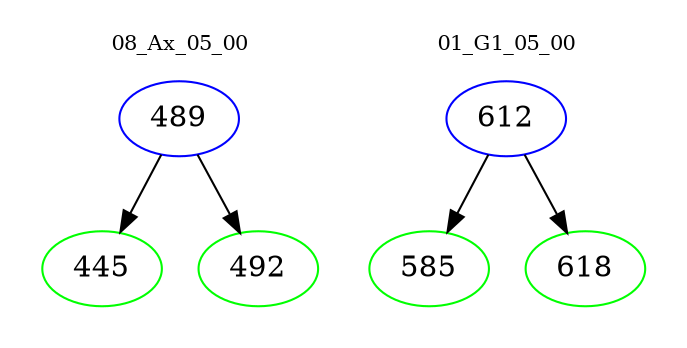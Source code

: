 digraph{
subgraph cluster_0 {
color = white
label = "08_Ax_05_00";
fontsize=10;
T0_489 [label="489", color="blue"]
T0_489 -> T0_445 [color="black"]
T0_445 [label="445", color="green"]
T0_489 -> T0_492 [color="black"]
T0_492 [label="492", color="green"]
}
subgraph cluster_1 {
color = white
label = "01_G1_05_00";
fontsize=10;
T1_612 [label="612", color="blue"]
T1_612 -> T1_585 [color="black"]
T1_585 [label="585", color="green"]
T1_612 -> T1_618 [color="black"]
T1_618 [label="618", color="green"]
}
}
